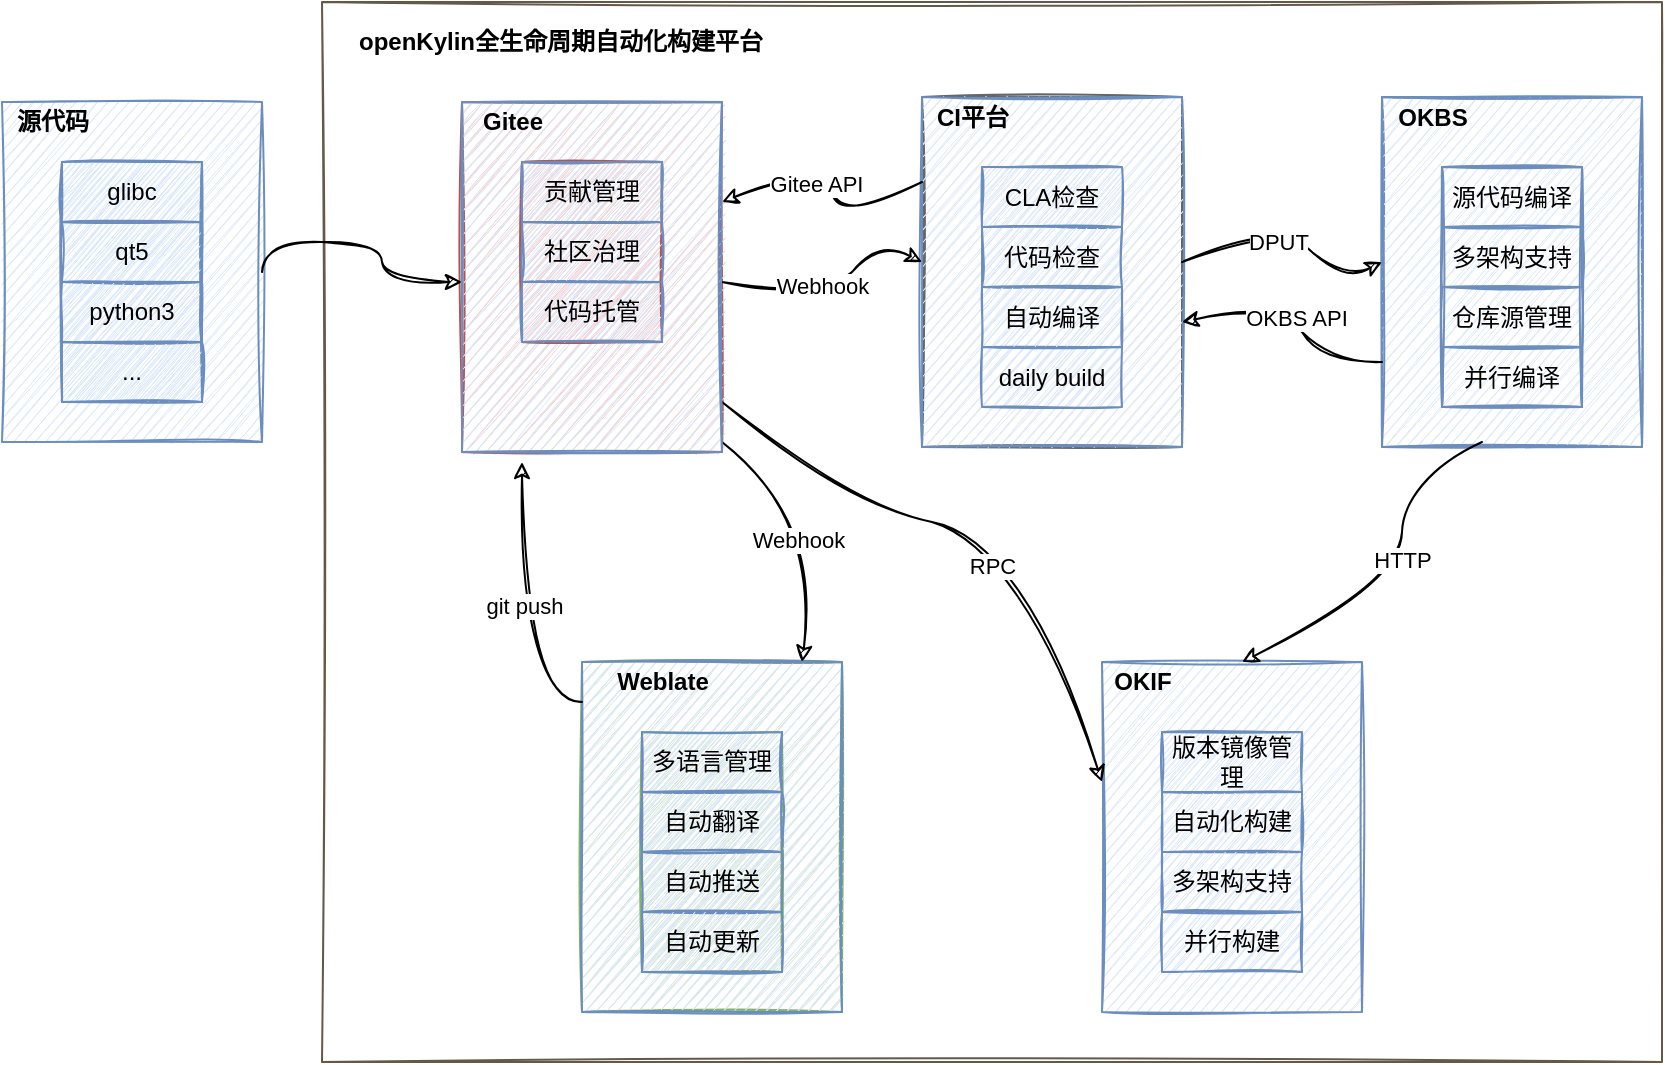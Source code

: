 <mxfile version="18.1.1" type="github">
  <diagram id="IcLi22L3jf5gw6k58GcI" name="第 1 页">
    <mxGraphModel dx="1185" dy="598" grid="1" gridSize="10" guides="1" tooltips="1" connect="1" arrows="1" fold="1" page="1" pageScale="1" pageWidth="827" pageHeight="1169" math="0" shadow="0">
      <root>
        <mxCell id="0" />
        <mxCell id="1" parent="0" />
        <mxCell id="4SqKXaYtbgKI0CTbk92x-108" value="" style="rounded=0;whiteSpace=wrap;html=1;sketch=1;strokeColor=#665847;fillColor=none;gradientColor=none;" vertex="1" parent="1">
          <mxGeometry x="190" y="120" width="670" height="530" as="geometry" />
        </mxCell>
        <mxCell id="4SqKXaYtbgKI0CTbk92x-11" value="" style="group;rounded=0;sketch=1;" vertex="1" connectable="0" parent="1">
          <mxGeometry x="30" y="160" width="130" height="170" as="geometry" />
        </mxCell>
        <mxCell id="4SqKXaYtbgKI0CTbk92x-1" value="" style="rounded=0;whiteSpace=wrap;html=1;fillColor=#dae8fc;strokeColor=#6c8ebf;sketch=1;" vertex="1" parent="4SqKXaYtbgKI0CTbk92x-11">
          <mxGeometry y="10" width="130" height="170" as="geometry" />
        </mxCell>
        <mxCell id="4SqKXaYtbgKI0CTbk92x-2" value="源代码" style="text;html=1;align=center;verticalAlign=middle;resizable=0;points=[];autosize=1;strokeColor=none;fillColor=none;rounded=0;sketch=1;fontStyle=1" vertex="1" parent="4SqKXaYtbgKI0CTbk92x-11">
          <mxGeometry y="10" width="50" height="20" as="geometry" />
        </mxCell>
        <mxCell id="4SqKXaYtbgKI0CTbk92x-10" value="" style="group;rounded=0;fillColor=#dae8fc;strokeColor=#6c8ebf;sketch=1;" vertex="1" connectable="0" parent="4SqKXaYtbgKI0CTbk92x-11">
          <mxGeometry x="30" y="40" width="70" height="120" as="geometry" />
        </mxCell>
        <mxCell id="4SqKXaYtbgKI0CTbk92x-3" value="glibc" style="rounded=0;whiteSpace=wrap;html=1;fillColor=#dae8fc;strokeColor=#6c8ebf;sketch=1;" vertex="1" parent="4SqKXaYtbgKI0CTbk92x-10">
          <mxGeometry width="70" height="30" as="geometry" />
        </mxCell>
        <mxCell id="4SqKXaYtbgKI0CTbk92x-4" value="qt5" style="rounded=0;whiteSpace=wrap;html=1;fillColor=#dae8fc;strokeColor=#6c8ebf;sketch=1;" vertex="1" parent="4SqKXaYtbgKI0CTbk92x-10">
          <mxGeometry y="30" width="70" height="30" as="geometry" />
        </mxCell>
        <mxCell id="4SqKXaYtbgKI0CTbk92x-7" value="python3" style="rounded=0;whiteSpace=wrap;html=1;fillColor=#dae8fc;strokeColor=#6c8ebf;sketch=1;" vertex="1" parent="4SqKXaYtbgKI0CTbk92x-10">
          <mxGeometry y="60" width="70" height="30" as="geometry" />
        </mxCell>
        <mxCell id="4SqKXaYtbgKI0CTbk92x-8" value="&lt;span style=&quot;color: rgba(0, 0, 0, 0); font-family: monospace; font-size: 0px; text-align: start;&quot;&gt;%3CmxGraphModel%3E%3Croot%3E%3CmxCell%20id%3D%220%22%2F%3E%3CmxCell%20id%3D%221%22%20parent%3D%220%22%2F%3E%3CmxCell%20id%3D%222%22%20value%3D%22...%22%20style%3D%22text%3Bhtml%3D1%3Balign%3Dcenter%3BverticalAlign%3Dmiddle%3Bresizable%3D0%3Bpoints%3D%5B%5D%3Bautosize%3D1%3BstrokeColor%3Dnone%3BfillColor%3Dnone%3B%22%20vertex%3D%221%22%20parent%3D%221%22%3E%3CmxGeometry%20x%3D%22364%22%20y%3D%22430%22%20width%3D%2230%22%20height%3D%2220%22%20as%3D%22geometry%22%2F%3E%3C%2FmxCell%3E%3C%2Froot%3E%3C%2FmxGraphModel%3E&lt;/span&gt;" style="rounded=0;whiteSpace=wrap;html=1;fillColor=none;strokeColor=none;verticalAlign=top;gradientColor=none;sketch=1;" vertex="1" parent="4SqKXaYtbgKI0CTbk92x-10">
          <mxGeometry y="90" width="70" height="30" as="geometry" />
        </mxCell>
        <mxCell id="4SqKXaYtbgKI0CTbk92x-35" value="..." style="rounded=0;whiteSpace=wrap;html=1;fillColor=#dae8fc;strokeColor=#6c8ebf;sketch=1;" vertex="1" parent="4SqKXaYtbgKI0CTbk92x-10">
          <mxGeometry y="90" width="70" height="30" as="geometry" />
        </mxCell>
        <mxCell id="4SqKXaYtbgKI0CTbk92x-40" value="" style="group;rounded=0;fillColor=#d5e8d4;strokeColor=#82b366;sketch=1;" vertex="1" connectable="0" parent="1">
          <mxGeometry x="320" y="450" width="130" height="175" as="geometry" />
        </mxCell>
        <mxCell id="4SqKXaYtbgKI0CTbk92x-34" value="" style="group;fillColor=#DAE8FC;strokeColor=#6c8ebf;container=0;rounded=0;sketch=1;" vertex="1" connectable="0" parent="4SqKXaYtbgKI0CTbk92x-40">
          <mxGeometry width="130" height="175" as="geometry" />
        </mxCell>
        <mxCell id="4SqKXaYtbgKI0CTbk92x-16" value="Weblate" style="text;html=1;align=center;verticalAlign=middle;resizable=0;points=[];autosize=1;strokeColor=none;fillColor=none;fontStyle=1;rounded=0;sketch=1;" vertex="1" parent="4SqKXaYtbgKI0CTbk92x-40">
          <mxGeometry x="10" width="60" height="20" as="geometry" />
        </mxCell>
        <mxCell id="4SqKXaYtbgKI0CTbk92x-39" value="" style="group;rounded=0;fillColor=#d5e8d4;strokeColor=#82b366;sketch=1;" vertex="1" connectable="0" parent="4SqKXaYtbgKI0CTbk92x-40">
          <mxGeometry x="30" y="35" width="70" height="120" as="geometry" />
        </mxCell>
        <mxCell id="4SqKXaYtbgKI0CTbk92x-21" value="多语言管理" style="rounded=0;whiteSpace=wrap;html=1;fillColor=#dae8fc;strokeColor=#6c8ebf;sketch=1;" vertex="1" parent="4SqKXaYtbgKI0CTbk92x-39">
          <mxGeometry width="70" height="30" as="geometry" />
        </mxCell>
        <mxCell id="4SqKXaYtbgKI0CTbk92x-22" value="自动翻译" style="rounded=0;whiteSpace=wrap;html=1;fillColor=#dae8fc;strokeColor=#6c8ebf;sketch=1;" vertex="1" parent="4SqKXaYtbgKI0CTbk92x-39">
          <mxGeometry y="30" width="70" height="30" as="geometry" />
        </mxCell>
        <mxCell id="4SqKXaYtbgKI0CTbk92x-23" value="自动推送" style="rounded=0;whiteSpace=wrap;html=1;fillColor=#dae8fc;strokeColor=#6c8ebf;sketch=1;" vertex="1" parent="4SqKXaYtbgKI0CTbk92x-39">
          <mxGeometry y="60" width="70" height="30" as="geometry" />
        </mxCell>
        <mxCell id="4SqKXaYtbgKI0CTbk92x-38" value="自动更新" style="rounded=0;whiteSpace=wrap;html=1;fillColor=#dae8fc;strokeColor=#6c8ebf;sketch=1;" vertex="1" parent="4SqKXaYtbgKI0CTbk92x-39">
          <mxGeometry y="90" width="70" height="30" as="geometry" />
        </mxCell>
        <mxCell id="4SqKXaYtbgKI0CTbk92x-46" value="" style="group;rounded=0;sketch=1;" vertex="1" connectable="0" parent="1">
          <mxGeometry x="580" y="450" width="130" height="175" as="geometry" />
        </mxCell>
        <mxCell id="4SqKXaYtbgKI0CTbk92x-47" value="" style="group;fillColor=#DAE8FC;strokeColor=#6c8ebf;container=0;rounded=0;sketch=1;" vertex="1" connectable="0" parent="4SqKXaYtbgKI0CTbk92x-46">
          <mxGeometry width="130" height="175" as="geometry" />
        </mxCell>
        <mxCell id="4SqKXaYtbgKI0CTbk92x-48" value="OKIF" style="text;html=1;align=center;verticalAlign=middle;resizable=0;points=[];autosize=1;strokeColor=none;fillColor=none;fontStyle=1;rounded=0;sketch=1;" vertex="1" parent="4SqKXaYtbgKI0CTbk92x-46">
          <mxGeometry width="40" height="20" as="geometry" />
        </mxCell>
        <mxCell id="4SqKXaYtbgKI0CTbk92x-49" value="" style="group;rounded=0;sketch=1;" vertex="1" connectable="0" parent="4SqKXaYtbgKI0CTbk92x-46">
          <mxGeometry x="30" y="35" width="70" height="120" as="geometry" />
        </mxCell>
        <mxCell id="4SqKXaYtbgKI0CTbk92x-50" value="版本镜像管理" style="rounded=0;whiteSpace=wrap;html=1;fillColor=#dae8fc;strokeColor=#6c8ebf;sketch=1;" vertex="1" parent="4SqKXaYtbgKI0CTbk92x-49">
          <mxGeometry width="70" height="30" as="geometry" />
        </mxCell>
        <mxCell id="4SqKXaYtbgKI0CTbk92x-51" value="自动化构建" style="rounded=0;whiteSpace=wrap;html=1;fillColor=#dae8fc;strokeColor=#6c8ebf;sketch=1;" vertex="1" parent="4SqKXaYtbgKI0CTbk92x-49">
          <mxGeometry y="30" width="70" height="30" as="geometry" />
        </mxCell>
        <mxCell id="4SqKXaYtbgKI0CTbk92x-52" value="多架构支持" style="rounded=0;whiteSpace=wrap;html=1;fillColor=#dae8fc;strokeColor=#6c8ebf;sketch=1;" vertex="1" parent="4SqKXaYtbgKI0CTbk92x-49">
          <mxGeometry y="60" width="70" height="30" as="geometry" />
        </mxCell>
        <mxCell id="4SqKXaYtbgKI0CTbk92x-53" value="并行构建" style="rounded=0;whiteSpace=wrap;html=1;fillColor=#dae8fc;strokeColor=#6c8ebf;sketch=1;" vertex="1" parent="4SqKXaYtbgKI0CTbk92x-49">
          <mxGeometry y="90" width="70" height="30" as="geometry" />
        </mxCell>
        <mxCell id="4SqKXaYtbgKI0CTbk92x-54" value="" style="group;rounded=0;fillColor=none;gradientColor=none;strokeColor=#6c8ebf;sketch=1;" vertex="1" connectable="0" parent="1">
          <mxGeometry x="720" y="167.5" width="130" height="175" as="geometry" />
        </mxCell>
        <mxCell id="4SqKXaYtbgKI0CTbk92x-55" value="" style="group;fillColor=#DAE8FC;strokeColor=#6c8ebf;container=0;rounded=0;sketch=1;" vertex="1" connectable="0" parent="4SqKXaYtbgKI0CTbk92x-54">
          <mxGeometry width="130" height="175" as="geometry" />
        </mxCell>
        <mxCell id="4SqKXaYtbgKI0CTbk92x-56" value="OKBS" style="text;html=1;align=center;verticalAlign=middle;resizable=0;points=[];autosize=1;strokeColor=none;fillColor=none;fontStyle=1;rounded=0;sketch=1;" vertex="1" parent="4SqKXaYtbgKI0CTbk92x-54">
          <mxGeometry width="50" height="20" as="geometry" />
        </mxCell>
        <mxCell id="4SqKXaYtbgKI0CTbk92x-57" value="" style="group;rounded=0;fillColor=none;strokeColor=#6c8ebf;sketch=1;" vertex="1" connectable="0" parent="4SqKXaYtbgKI0CTbk92x-54">
          <mxGeometry x="30" y="35" width="70" height="120" as="geometry" />
        </mxCell>
        <mxCell id="4SqKXaYtbgKI0CTbk92x-58" value="源代码编译" style="rounded=0;whiteSpace=wrap;html=1;fillColor=none;strokeColor=#6c8ebf;sketch=1;" vertex="1" parent="4SqKXaYtbgKI0CTbk92x-57">
          <mxGeometry width="70" height="30" as="geometry" />
        </mxCell>
        <mxCell id="4SqKXaYtbgKI0CTbk92x-59" value="多架构支持" style="rounded=0;whiteSpace=wrap;html=1;fillColor=none;strokeColor=#6c8ebf;sketch=1;" vertex="1" parent="4SqKXaYtbgKI0CTbk92x-57">
          <mxGeometry y="30" width="70" height="30" as="geometry" />
        </mxCell>
        <mxCell id="4SqKXaYtbgKI0CTbk92x-60" value="仓库源管理" style="rounded=0;whiteSpace=wrap;html=1;fillColor=none;strokeColor=#6c8ebf;sketch=1;" vertex="1" parent="4SqKXaYtbgKI0CTbk92x-57">
          <mxGeometry y="60" width="70" height="30" as="geometry" />
        </mxCell>
        <mxCell id="4SqKXaYtbgKI0CTbk92x-61" value="并行编译" style="rounded=0;whiteSpace=wrap;html=1;fillColor=none;strokeColor=#6c8ebf;sketch=1;" vertex="1" parent="4SqKXaYtbgKI0CTbk92x-57">
          <mxGeometry y="90" width="70" height="30" as="geometry" />
        </mxCell>
        <mxCell id="4SqKXaYtbgKI0CTbk92x-67" value="" style="group;rounded=0;fillColor=#f5f5f5;strokeColor=#666666;gradientColor=none;sketch=1;" vertex="1" connectable="0" parent="1">
          <mxGeometry x="490" y="167.5" width="130" height="175" as="geometry" />
        </mxCell>
        <mxCell id="4SqKXaYtbgKI0CTbk92x-68" value="" style="group;fillColor=#DAE8FC;strokeColor=#6c8ebf;container=0;rounded=0;sketch=1;" vertex="1" connectable="0" parent="4SqKXaYtbgKI0CTbk92x-67">
          <mxGeometry width="130" height="175" as="geometry" />
        </mxCell>
        <mxCell id="4SqKXaYtbgKI0CTbk92x-69" value="CI平台" style="text;html=1;align=center;verticalAlign=middle;resizable=0;points=[];autosize=1;strokeColor=none;fillColor=none;fontStyle=1;rounded=0;sketch=1;" vertex="1" parent="4SqKXaYtbgKI0CTbk92x-67">
          <mxGeometry width="50" height="20" as="geometry" />
        </mxCell>
        <mxCell id="4SqKXaYtbgKI0CTbk92x-70" value="" style="group;rounded=0;fillColor=none;sketch=1;" vertex="1" connectable="0" parent="4SqKXaYtbgKI0CTbk92x-67">
          <mxGeometry x="30" y="35" width="70" height="120" as="geometry" />
        </mxCell>
        <mxCell id="4SqKXaYtbgKI0CTbk92x-71" value="CLA检查" style="rounded=0;whiteSpace=wrap;html=1;fillColor=#dae8fc;strokeColor=#6c8ebf;sketch=1;" vertex="1" parent="4SqKXaYtbgKI0CTbk92x-70">
          <mxGeometry width="70" height="30" as="geometry" />
        </mxCell>
        <mxCell id="4SqKXaYtbgKI0CTbk92x-72" value="代码检查" style="rounded=0;whiteSpace=wrap;html=1;fillColor=#dae8fc;strokeColor=#6c8ebf;sketch=1;" vertex="1" parent="4SqKXaYtbgKI0CTbk92x-70">
          <mxGeometry y="30" width="70" height="30" as="geometry" />
        </mxCell>
        <mxCell id="4SqKXaYtbgKI0CTbk92x-73" value="自动编译" style="rounded=0;whiteSpace=wrap;html=1;fillColor=#dae8fc;strokeColor=#6c8ebf;sketch=1;" vertex="1" parent="4SqKXaYtbgKI0CTbk92x-70">
          <mxGeometry y="60" width="70" height="30" as="geometry" />
        </mxCell>
        <mxCell id="4SqKXaYtbgKI0CTbk92x-74" value="daily build" style="rounded=0;whiteSpace=wrap;html=1;fillColor=#dae8fc;strokeColor=#6c8ebf;sketch=1;" vertex="1" parent="4SqKXaYtbgKI0CTbk92x-70">
          <mxGeometry y="90" width="70" height="30" as="geometry" />
        </mxCell>
        <mxCell id="4SqKXaYtbgKI0CTbk92x-75" value="" style="group;rounded=0;fillColor=#f8cecc;strokeColor=#b85450;container=0;sketch=1;" vertex="1" connectable="0" parent="1">
          <mxGeometry x="260" y="170" width="130" height="175" as="geometry" />
        </mxCell>
        <mxCell id="4SqKXaYtbgKI0CTbk92x-85" style="edgeStyle=orthogonalEdgeStyle;curved=1;rounded=0;orthogonalLoop=1;jettySize=auto;html=1;shadow=0;sketch=1;" edge="1" parent="1">
          <mxGeometry relative="1" as="geometry">
            <mxPoint x="290" y="350" as="targetPoint" />
            <mxPoint x="320" y="470" as="sourcePoint" />
            <Array as="points">
              <mxPoint x="290" y="470" />
            </Array>
          </mxGeometry>
        </mxCell>
        <mxCell id="4SqKXaYtbgKI0CTbk92x-86" value="git push" style="edgeLabel;html=1;align=center;verticalAlign=middle;resizable=0;points=[];rounded=0;sketch=1;" vertex="1" connectable="0" parent="4SqKXaYtbgKI0CTbk92x-85">
          <mxGeometry x="0.037" y="-1" relative="1" as="geometry">
            <mxPoint as="offset" />
          </mxGeometry>
        </mxCell>
        <mxCell id="4SqKXaYtbgKI0CTbk92x-89" value="" style="endArrow=classic;html=1;rounded=0;shadow=0;curved=1;strokeColor=default;sketch=1;" edge="1" parent="1">
          <mxGeometry width="50" height="50" relative="1" as="geometry">
            <mxPoint x="390" y="340" as="sourcePoint" />
            <mxPoint x="430" y="450" as="targetPoint" />
            <Array as="points">
              <mxPoint x="440" y="380" />
            </Array>
          </mxGeometry>
        </mxCell>
        <mxCell id="4SqKXaYtbgKI0CTbk92x-90" value="Webhook" style="edgeLabel;html=1;align=center;verticalAlign=middle;resizable=0;points=[];rounded=0;sketch=1;" vertex="1" connectable="0" parent="4SqKXaYtbgKI0CTbk92x-89">
          <mxGeometry x="0.095" y="-11" relative="1" as="geometry">
            <mxPoint as="offset" />
          </mxGeometry>
        </mxCell>
        <mxCell id="4SqKXaYtbgKI0CTbk92x-91" value="" style="endArrow=classic;html=1;rounded=0;shadow=0;strokeColor=default;curved=1;sketch=1;" edge="1" parent="1">
          <mxGeometry width="50" height="50" relative="1" as="geometry">
            <mxPoint x="390" y="320" as="sourcePoint" />
            <mxPoint x="580" y="510" as="targetPoint" />
            <Array as="points">
              <mxPoint x="450" y="370" />
              <mxPoint x="540" y="390" />
            </Array>
          </mxGeometry>
        </mxCell>
        <mxCell id="4SqKXaYtbgKI0CTbk92x-93" value="RPC" style="edgeLabel;html=1;align=center;verticalAlign=middle;resizable=0;points=[];rounded=0;sketch=1;" vertex="1" connectable="0" parent="4SqKXaYtbgKI0CTbk92x-91">
          <mxGeometry x="0.061" y="-15" relative="1" as="geometry">
            <mxPoint as="offset" />
          </mxGeometry>
        </mxCell>
        <mxCell id="4SqKXaYtbgKI0CTbk92x-95" value="" style="endArrow=classic;startArrow=none;html=1;shadow=0;strokeColor=default;curved=1;startFill=0;sketch=1;" edge="1" parent="1">
          <mxGeometry width="50" height="50" relative="1" as="geometry">
            <mxPoint x="390" y="260" as="sourcePoint" />
            <mxPoint x="490" y="250" as="targetPoint" />
            <Array as="points">
              <mxPoint x="440" y="270" />
              <mxPoint x="470" y="240" />
            </Array>
          </mxGeometry>
        </mxCell>
        <mxCell id="4SqKXaYtbgKI0CTbk92x-96" value="Webhook" style="edgeLabel;html=1;align=center;verticalAlign=middle;resizable=0;points=[];sketch=1;" vertex="1" connectable="0" parent="4SqKXaYtbgKI0CTbk92x-95">
          <mxGeometry x="-0.021" y="6" relative="1" as="geometry">
            <mxPoint as="offset" />
          </mxGeometry>
        </mxCell>
        <mxCell id="4SqKXaYtbgKI0CTbk92x-97" value="" style="endArrow=classic;html=1;shadow=0;strokeColor=default;curved=1;sketch=1;" edge="1" parent="1">
          <mxGeometry width="50" height="50" relative="1" as="geometry">
            <mxPoint x="490" y="210" as="sourcePoint" />
            <mxPoint x="390" y="220" as="targetPoint" />
            <Array as="points">
              <mxPoint x="450" y="230" />
              <mxPoint x="440" y="200" />
            </Array>
          </mxGeometry>
        </mxCell>
        <mxCell id="4SqKXaYtbgKI0CTbk92x-98" value="Gitee API" style="edgeLabel;html=1;align=center;verticalAlign=middle;resizable=0;points=[];sketch=1;" vertex="1" connectable="0" parent="4SqKXaYtbgKI0CTbk92x-97">
          <mxGeometry x="0.038" y="6" relative="1" as="geometry">
            <mxPoint as="offset" />
          </mxGeometry>
        </mxCell>
        <mxCell id="4SqKXaYtbgKI0CTbk92x-99" style="edgeStyle=orthogonalEdgeStyle;curved=1;orthogonalLoop=1;jettySize=auto;html=1;shadow=0;startArrow=none;startFill=0;strokeColor=default;exitX=1;exitY=0.5;exitDx=0;exitDy=0;sketch=1;" edge="1" parent="1" source="4SqKXaYtbgKI0CTbk92x-1">
          <mxGeometry relative="1" as="geometry">
            <mxPoint x="260" y="260" as="targetPoint" />
            <Array as="points">
              <mxPoint x="160" y="240" />
              <mxPoint x="220" y="240" />
              <mxPoint x="220" y="260" />
            </Array>
          </mxGeometry>
        </mxCell>
        <mxCell id="4SqKXaYtbgKI0CTbk92x-102" value="" style="endArrow=classic;html=1;shadow=0;strokeColor=default;curved=1;sketch=1;" edge="1" parent="1">
          <mxGeometry width="50" height="50" relative="1" as="geometry">
            <mxPoint x="620" y="250" as="sourcePoint" />
            <mxPoint x="720" y="250" as="targetPoint" />
            <Array as="points">
              <mxPoint x="670" y="230" />
              <mxPoint x="700" y="260" />
            </Array>
          </mxGeometry>
        </mxCell>
        <mxCell id="4SqKXaYtbgKI0CTbk92x-103" value="DPUT" style="edgeLabel;html=1;align=center;verticalAlign=middle;resizable=0;points=[];sketch=1;" vertex="1" connectable="0" parent="4SqKXaYtbgKI0CTbk92x-102">
          <mxGeometry x="-0.191" y="-8" relative="1" as="geometry">
            <mxPoint as="offset" />
          </mxGeometry>
        </mxCell>
        <mxCell id="4SqKXaYtbgKI0CTbk92x-104" value="" style="endArrow=classic;html=1;shadow=0;strokeColor=default;curved=1;sketch=1;" edge="1" parent="1">
          <mxGeometry width="50" height="50" relative="1" as="geometry">
            <mxPoint x="720" y="300" as="sourcePoint" />
            <mxPoint x="620" y="280" as="targetPoint" />
            <Array as="points">
              <mxPoint x="690" y="300" />
              <mxPoint x="670" y="270" />
            </Array>
          </mxGeometry>
        </mxCell>
        <mxCell id="4SqKXaYtbgKI0CTbk92x-105" value="OKBS API" style="edgeLabel;html=1;align=center;verticalAlign=middle;resizable=0;points=[];sketch=1;" vertex="1" connectable="0" parent="4SqKXaYtbgKI0CTbk92x-104">
          <mxGeometry x="0.36" y="1" relative="1" as="geometry">
            <mxPoint x="20" y="4" as="offset" />
          </mxGeometry>
        </mxCell>
        <mxCell id="4SqKXaYtbgKI0CTbk92x-76" value="" style="group;fillColor=#DAE8FC;strokeColor=#6c8ebf;container=0;rounded=0;sketch=1;" vertex="1" connectable="0" parent="1">
          <mxGeometry x="260" y="170" width="130" height="175" as="geometry" />
        </mxCell>
        <mxCell id="4SqKXaYtbgKI0CTbk92x-77" value="Gitee" style="text;html=1;align=center;verticalAlign=middle;resizable=0;points=[];autosize=1;strokeColor=none;fillColor=none;fontStyle=1;rounded=0;sketch=1;" vertex="1" parent="1">
          <mxGeometry x="260" y="170" width="50" height="20" as="geometry" />
        </mxCell>
        <mxCell id="4SqKXaYtbgKI0CTbk92x-107" value="" style="group;fillColor=#f8cecc;strokeColor=#b85450;sketch=1;" vertex="1" connectable="0" parent="1">
          <mxGeometry x="290" y="200" width="70" height="90" as="geometry" />
        </mxCell>
        <mxCell id="4SqKXaYtbgKI0CTbk92x-79" value="代码托管" style="rounded=0;whiteSpace=wrap;html=1;fillColor=#dae8fc;strokeColor=#6c8ebf;sketch=1;" vertex="1" parent="4SqKXaYtbgKI0CTbk92x-107">
          <mxGeometry y="60" width="70" height="30" as="geometry" />
        </mxCell>
        <mxCell id="4SqKXaYtbgKI0CTbk92x-80" value="贡献管理" style="rounded=0;whiteSpace=wrap;html=1;fillColor=#dae8fc;strokeColor=#6c8ebf;sketch=1;" vertex="1" parent="4SqKXaYtbgKI0CTbk92x-107">
          <mxGeometry width="70" height="30" as="geometry" />
        </mxCell>
        <mxCell id="4SqKXaYtbgKI0CTbk92x-81" value="社区治理" style="rounded=0;whiteSpace=wrap;html=1;fillColor=#dae8fc;strokeColor=#6c8ebf;sketch=1;" vertex="1" parent="4SqKXaYtbgKI0CTbk92x-107">
          <mxGeometry y="30" width="70" height="30" as="geometry" />
        </mxCell>
        <mxCell id="4SqKXaYtbgKI0CTbk92x-109" value="openKylin全生命周期自动化构建平台" style="text;html=1;align=center;verticalAlign=middle;resizable=0;points=[];autosize=1;strokeColor=none;fillColor=none;fontStyle=1" vertex="1" parent="1">
          <mxGeometry x="199" y="130" width="220" height="20" as="geometry" />
        </mxCell>
        <mxCell id="4SqKXaYtbgKI0CTbk92x-110" value="" style="endArrow=none;html=1;shadow=0;sketch=1;strokeColor=default;curved=1;endFill=0;startArrow=classic;startFill=1;" edge="1" parent="1">
          <mxGeometry width="50" height="50" relative="1" as="geometry">
            <mxPoint x="650" y="450" as="sourcePoint" />
            <mxPoint x="770" y="340" as="targetPoint" />
            <Array as="points">
              <mxPoint x="730" y="410" />
              <mxPoint x="730" y="360" />
            </Array>
          </mxGeometry>
        </mxCell>
        <mxCell id="4SqKXaYtbgKI0CTbk92x-113" value="HTTP" style="edgeLabel;html=1;align=center;verticalAlign=middle;resizable=0;points=[];" vertex="1" connectable="0" parent="4SqKXaYtbgKI0CTbk92x-110">
          <mxGeometry x="0.094" relative="1" as="geometry">
            <mxPoint as="offset" />
          </mxGeometry>
        </mxCell>
      </root>
    </mxGraphModel>
  </diagram>
</mxfile>

